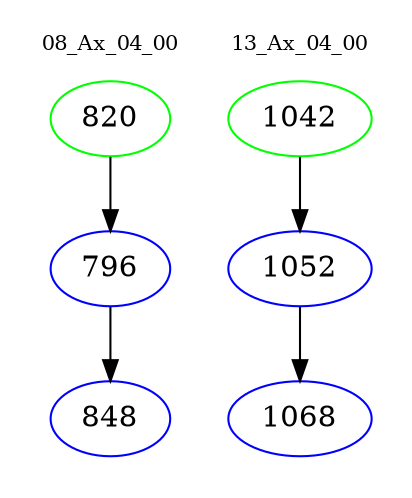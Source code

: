 digraph{
subgraph cluster_0 {
color = white
label = "08_Ax_04_00";
fontsize=10;
T0_820 [label="820", color="green"]
T0_820 -> T0_796 [color="black"]
T0_796 [label="796", color="blue"]
T0_796 -> T0_848 [color="black"]
T0_848 [label="848", color="blue"]
}
subgraph cluster_1 {
color = white
label = "13_Ax_04_00";
fontsize=10;
T1_1042 [label="1042", color="green"]
T1_1042 -> T1_1052 [color="black"]
T1_1052 [label="1052", color="blue"]
T1_1052 -> T1_1068 [color="black"]
T1_1068 [label="1068", color="blue"]
}
}
